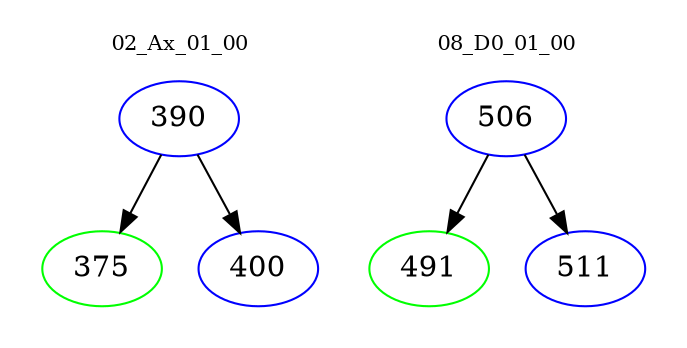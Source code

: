 digraph{
subgraph cluster_0 {
color = white
label = "02_Ax_01_00";
fontsize=10;
T0_390 [label="390", color="blue"]
T0_390 -> T0_375 [color="black"]
T0_375 [label="375", color="green"]
T0_390 -> T0_400 [color="black"]
T0_400 [label="400", color="blue"]
}
subgraph cluster_1 {
color = white
label = "08_D0_01_00";
fontsize=10;
T1_506 [label="506", color="blue"]
T1_506 -> T1_491 [color="black"]
T1_491 [label="491", color="green"]
T1_506 -> T1_511 [color="black"]
T1_511 [label="511", color="blue"]
}
}
